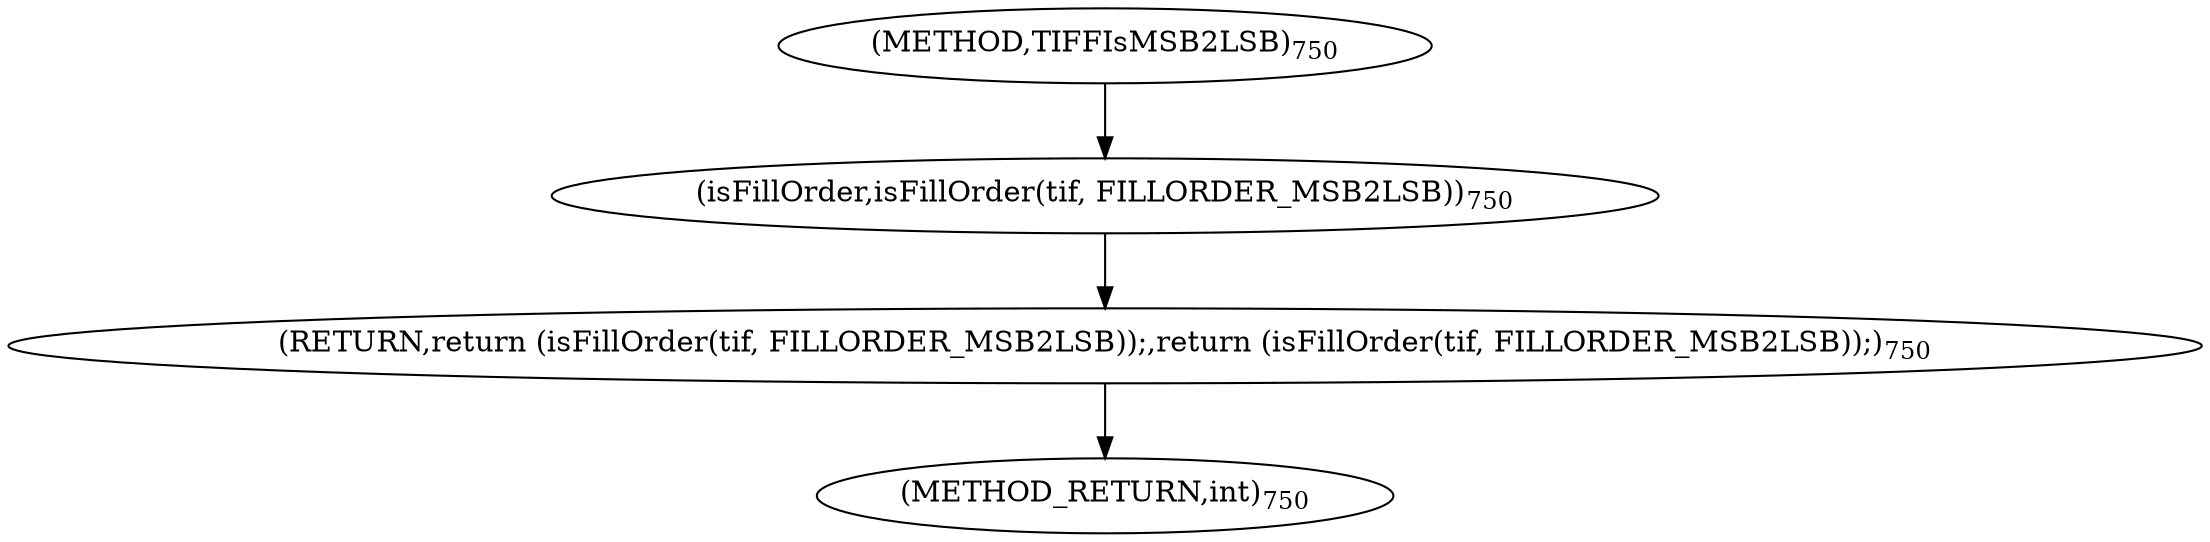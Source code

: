 digraph "TIFFIsMSB2LSB" {  
"1598" [label = <(RETURN,return (isFillOrder(tif, FILLORDER_MSB2LSB));,return (isFillOrder(tif, FILLORDER_MSB2LSB));)<SUB>750</SUB>> ]
"1599" [label = <(isFillOrder,isFillOrder(tif, FILLORDER_MSB2LSB))<SUB>750</SUB>> ]
"1595" [label = <(METHOD,TIFFIsMSB2LSB)<SUB>750</SUB>> ]
"1602" [label = <(METHOD_RETURN,int)<SUB>750</SUB>> ]
  "1598" -> "1602" 
  "1599" -> "1598" 
  "1595" -> "1599" 
}
